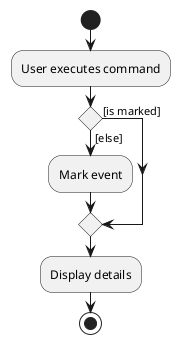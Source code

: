 @startuml
start
:User executes command;

if () then ([else])
    :Mark event;
else ([is marked])
endif
:Display details;
stop
@enduml

